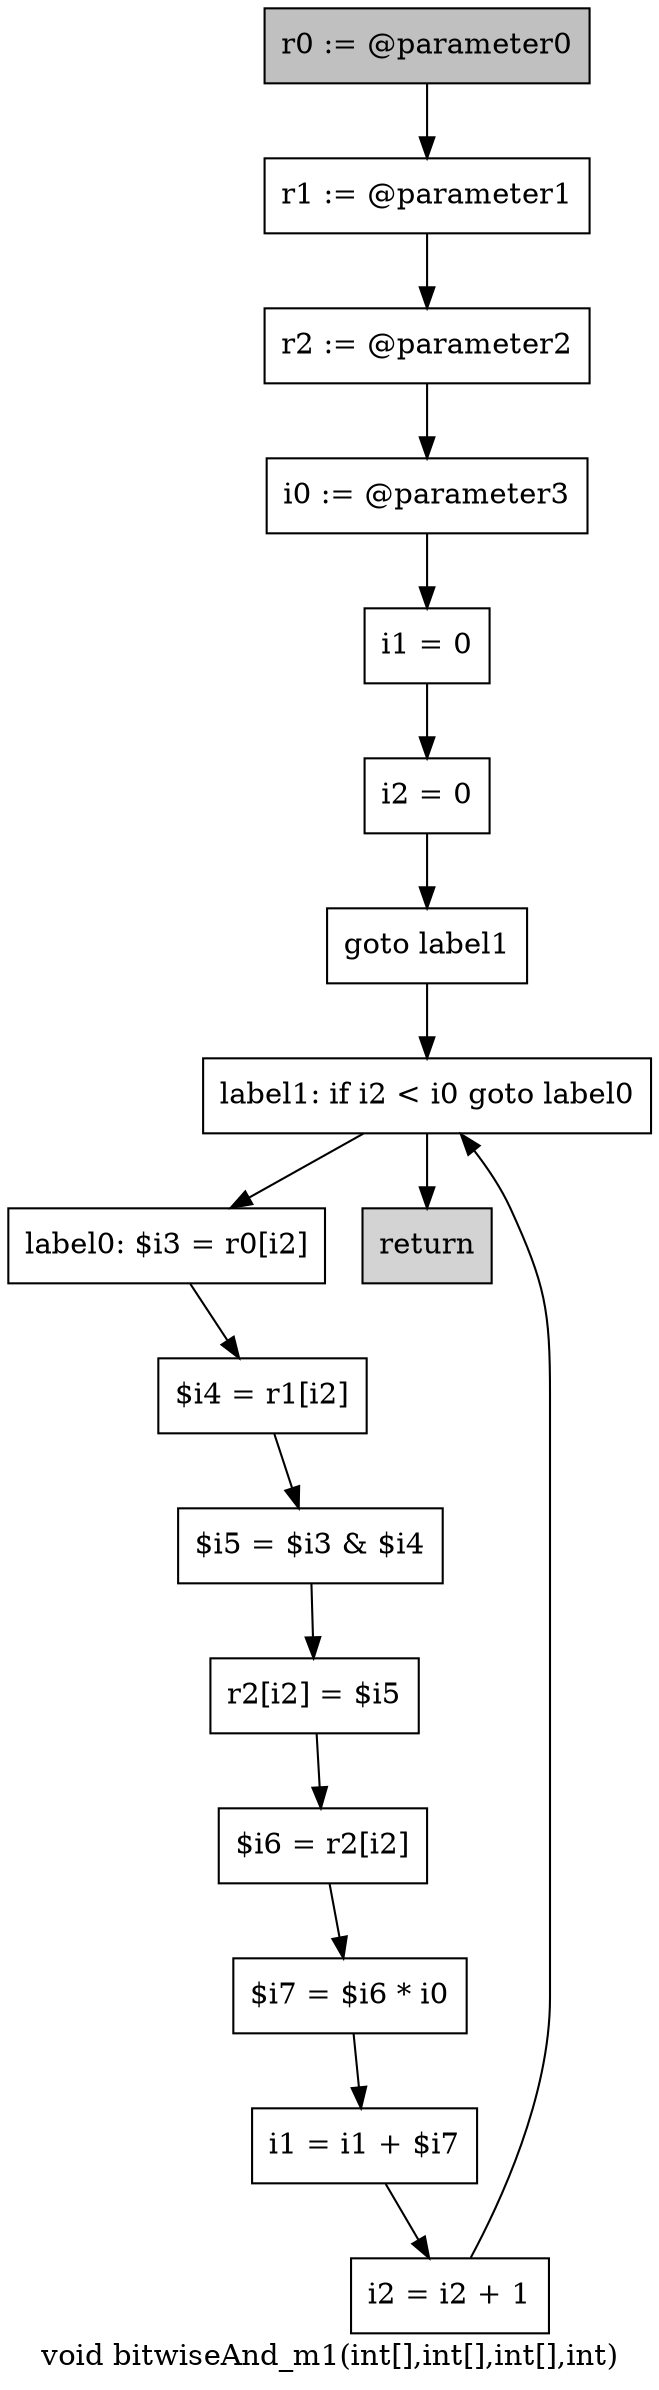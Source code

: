 digraph "void bitwiseAnd_m1(int[],int[],int[],int)" {
    label="void bitwiseAnd_m1(int[],int[],int[],int)";
    node [shape=box];
    "0" [style=filled,fillcolor=gray,label="r0 := @parameter0",];
    "1" [label="r1 := @parameter1",];
    "0"->"1";
    "2" [label="r2 := @parameter2",];
    "1"->"2";
    "3" [label="i0 := @parameter3",];
    "2"->"3";
    "4" [label="i1 = 0",];
    "3"->"4";
    "5" [label="i2 = 0",];
    "4"->"5";
    "6" [label="goto label1",];
    "5"->"6";
    "15" [label="label1: if i2 < i0 goto label0",];
    "6"->"15";
    "7" [label="label0: $i3 = r0[i2]",];
    "8" [label="$i4 = r1[i2]",];
    "7"->"8";
    "9" [label="$i5 = $i3 & $i4",];
    "8"->"9";
    "10" [label="r2[i2] = $i5",];
    "9"->"10";
    "11" [label="$i6 = r2[i2]",];
    "10"->"11";
    "12" [label="$i7 = $i6 * i0",];
    "11"->"12";
    "13" [label="i1 = i1 + $i7",];
    "12"->"13";
    "14" [label="i2 = i2 + 1",];
    "13"->"14";
    "14"->"15";
    "15"->"7";
    "16" [style=filled,fillcolor=lightgray,label="return",];
    "15"->"16";
}
